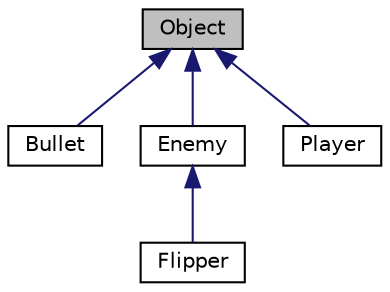 digraph "Object"
{
 // LATEX_PDF_SIZE
  edge [fontname="Helvetica",fontsize="10",labelfontname="Helvetica",labelfontsize="10"];
  node [fontname="Helvetica",fontsize="10",shape=record];
  Node1 [label="Object",height=0.2,width=0.4,color="black", fillcolor="grey75", style="filled", fontcolor="black",tooltip=" "];
  Node1 -> Node2 [dir="back",color="midnightblue",fontsize="10",style="solid"];
  Node2 [label="Bullet",height=0.2,width=0.4,color="black", fillcolor="white", style="filled",URL="$classBullet.html",tooltip=" "];
  Node1 -> Node3 [dir="back",color="midnightblue",fontsize="10",style="solid"];
  Node3 [label="Enemy",height=0.2,width=0.4,color="black", fillcolor="white", style="filled",URL="$classEnemy.html",tooltip=" "];
  Node3 -> Node4 [dir="back",color="midnightblue",fontsize="10",style="solid"];
  Node4 [label="Flipper",height=0.2,width=0.4,color="black", fillcolor="white", style="filled",URL="$classFlipper.html",tooltip=" "];
  Node1 -> Node5 [dir="back",color="midnightblue",fontsize="10",style="solid"];
  Node5 [label="Player",height=0.2,width=0.4,color="black", fillcolor="white", style="filled",URL="$classPlayer.html",tooltip=" "];
}
